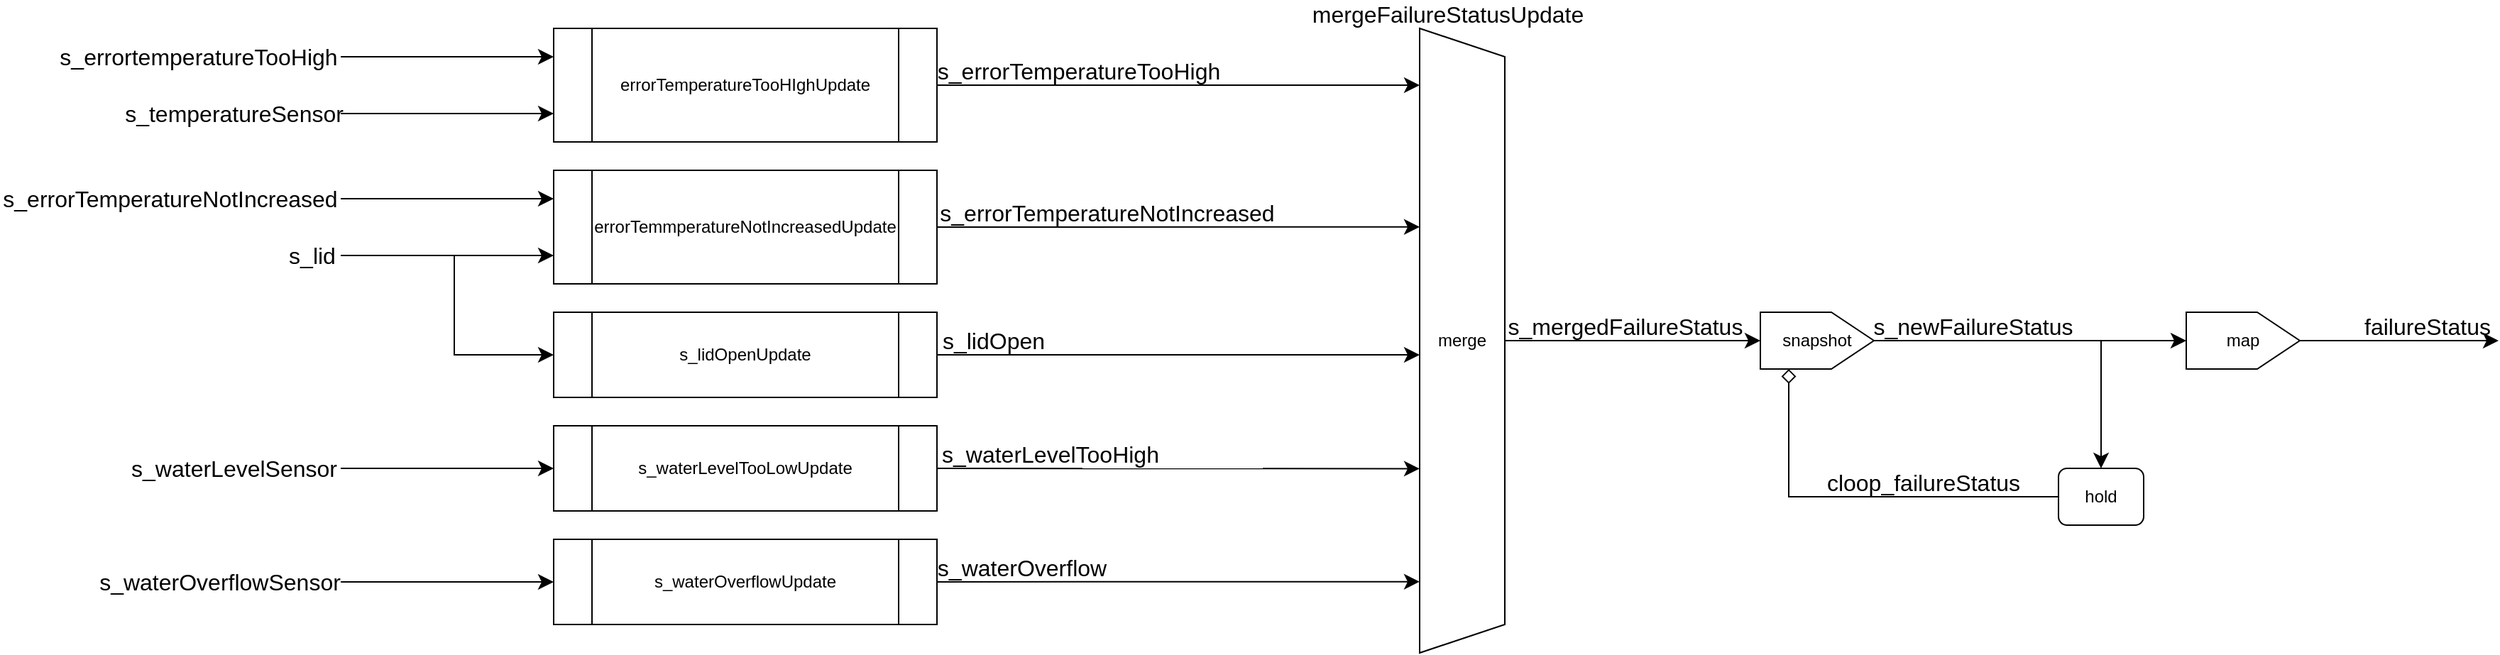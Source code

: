 <mxfile version="24.7.7">
  <diagram name="ページ1" id="DPECkVNB3UgCOBVVeCfZ">
    <mxGraphModel dx="3964" dy="2036" grid="1" gridSize="10" guides="1" tooltips="1" connect="1" arrows="1" fold="1" page="0" pageScale="1" pageWidth="827" pageHeight="1169" math="0" shadow="0">
      <root>
        <mxCell id="0" />
        <mxCell id="1" parent="0" />
        <mxCell id="ddpWuqFsvYL7ooWmANMH-38" style="edgeStyle=none;curved=1;rounded=0;orthogonalLoop=1;jettySize=auto;html=1;fontSize=12;startSize=8;endSize=8;" edge="1" parent="1" source="ddpWuqFsvYL7ooWmANMH-1" target="ddpWuqFsvYL7ooWmANMH-42">
          <mxGeometry relative="1" as="geometry">
            <mxPoint x="560" y="260" as="targetPoint" />
          </mxGeometry>
        </mxCell>
        <mxCell id="ddpWuqFsvYL7ooWmANMH-1" value="merge" style="shape=trapezoid;perimeter=trapezoidPerimeter;whiteSpace=wrap;html=1;fixedSize=1;direction=south;" vertex="1" parent="1">
          <mxGeometry x="320" y="40" width="60" height="440" as="geometry" />
        </mxCell>
        <mxCell id="ddpWuqFsvYL7ooWmANMH-2" value="s_errorTemperatureNotIncreased" style="text;html=1;align=center;verticalAlign=middle;whiteSpace=wrap;rounded=0;fontSize=16;" vertex="1" parent="1">
          <mxGeometry x="-20" y="160" width="240" height="20" as="geometry" />
        </mxCell>
        <mxCell id="ddpWuqFsvYL7ooWmANMH-3" value="s_errorTemperatureTooHigh" style="text;html=1;align=center;verticalAlign=middle;whiteSpace=wrap;rounded=0;fontSize=16;" vertex="1" parent="1">
          <mxGeometry x="-20" y="60" width="200" height="20" as="geometry" />
        </mxCell>
        <mxCell id="ddpWuqFsvYL7ooWmANMH-5" value="s_waterOverflow" style="text;html=1;align=center;verticalAlign=middle;whiteSpace=wrap;rounded=0;fontSize=16;" vertex="1" parent="1">
          <mxGeometry x="-20" y="410" width="120" height="20" as="geometry" />
        </mxCell>
        <mxCell id="ddpWuqFsvYL7ooWmANMH-6" value="s_waterLevelTooHigh" style="text;html=1;align=center;verticalAlign=middle;whiteSpace=wrap;rounded=0;fontSize=16;" vertex="1" parent="1">
          <mxGeometry x="-20" y="330" width="160" height="20" as="geometry" />
        </mxCell>
        <mxCell id="ddpWuqFsvYL7ooWmANMH-7" value="s_lidOpen" style="text;html=1;align=center;verticalAlign=middle;whiteSpace=wrap;rounded=0;fontSize=16;" vertex="1" parent="1">
          <mxGeometry x="-20" y="250" width="80" height="20" as="geometry" />
        </mxCell>
        <mxCell id="ddpWuqFsvYL7ooWmANMH-19" style="edgeStyle=none;curved=1;rounded=0;orthogonalLoop=1;jettySize=auto;html=1;exitX=1;exitY=0.5;exitDx=0;exitDy=0;fontSize=12;startSize=8;endSize=8;entryX=0.091;entryY=1;entryDx=0;entryDy=0;entryPerimeter=0;" edge="1" parent="1" source="ddpWuqFsvYL7ooWmANMH-8" target="ddpWuqFsvYL7ooWmANMH-1">
          <mxGeometry relative="1" as="geometry">
            <mxPoint x="240" y="80" as="targetPoint" />
          </mxGeometry>
        </mxCell>
        <mxCell id="ddpWuqFsvYL7ooWmANMH-8" value="errorTemperatureTooHIghUpdate" style="shape=process;whiteSpace=wrap;html=1;backgroundOutline=1;" vertex="1" parent="1">
          <mxGeometry x="-290" y="40" width="270" height="80" as="geometry" />
        </mxCell>
        <mxCell id="ddpWuqFsvYL7ooWmANMH-18" style="edgeStyle=none;curved=1;rounded=0;orthogonalLoop=1;jettySize=auto;html=1;fontSize=12;startSize=8;endSize=8;entryX=0.318;entryY=1;entryDx=0;entryDy=0;entryPerimeter=0;" edge="1" parent="1" source="ddpWuqFsvYL7ooWmANMH-9" target="ddpWuqFsvYL7ooWmANMH-1">
          <mxGeometry relative="1" as="geometry">
            <mxPoint x="240" y="180" as="targetPoint" />
          </mxGeometry>
        </mxCell>
        <mxCell id="ddpWuqFsvYL7ooWmANMH-9" value="errorTemmperatureNotIncreasedUpdate" style="shape=process;whiteSpace=wrap;html=1;backgroundOutline=1;" vertex="1" parent="1">
          <mxGeometry x="-290" y="140" width="270" height="80" as="geometry" />
        </mxCell>
        <mxCell id="ddpWuqFsvYL7ooWmANMH-15" style="edgeStyle=none;curved=1;rounded=0;orthogonalLoop=1;jettySize=auto;html=1;fontSize=12;startSize=8;endSize=8;entryX=0.886;entryY=1;entryDx=0;entryDy=0;entryPerimeter=0;" edge="1" parent="1" source="ddpWuqFsvYL7ooWmANMH-10" target="ddpWuqFsvYL7ooWmANMH-1">
          <mxGeometry relative="1" as="geometry">
            <mxPoint x="240" y="430" as="targetPoint" />
          </mxGeometry>
        </mxCell>
        <mxCell id="ddpWuqFsvYL7ooWmANMH-10" value="s_waterOverflowUpdate" style="shape=process;whiteSpace=wrap;html=1;backgroundOutline=1;" vertex="1" parent="1">
          <mxGeometry x="-290" y="400" width="270" height="60" as="geometry" />
        </mxCell>
        <mxCell id="ddpWuqFsvYL7ooWmANMH-14" style="edgeStyle=none;curved=1;rounded=0;orthogonalLoop=1;jettySize=auto;html=1;fontSize=12;startSize=8;endSize=8;entryX=0.705;entryY=1;entryDx=0;entryDy=0;entryPerimeter=0;" edge="1" parent="1" source="ddpWuqFsvYL7ooWmANMH-11" target="ddpWuqFsvYL7ooWmANMH-1">
          <mxGeometry relative="1" as="geometry">
            <mxPoint x="240" y="350" as="targetPoint" />
          </mxGeometry>
        </mxCell>
        <mxCell id="ddpWuqFsvYL7ooWmANMH-11" value="s_waterLevelTooLowUpdate" style="shape=process;whiteSpace=wrap;html=1;backgroundOutline=1;" vertex="1" parent="1">
          <mxGeometry x="-290" y="320" width="270" height="60" as="geometry" />
        </mxCell>
        <mxCell id="ddpWuqFsvYL7ooWmANMH-13" style="edgeStyle=none;curved=1;rounded=0;orthogonalLoop=1;jettySize=auto;html=1;fontSize=12;startSize=8;endSize=8;" edge="1" parent="1" source="ddpWuqFsvYL7ooWmANMH-12">
          <mxGeometry relative="1" as="geometry">
            <mxPoint x="320" y="270" as="targetPoint" />
          </mxGeometry>
        </mxCell>
        <mxCell id="ddpWuqFsvYL7ooWmANMH-12" value="s_lidOpenUpdate" style="shape=process;whiteSpace=wrap;html=1;backgroundOutline=1;" vertex="1" parent="1">
          <mxGeometry x="-290" y="240" width="270" height="60" as="geometry" />
        </mxCell>
        <mxCell id="ddpWuqFsvYL7ooWmANMH-16" style="edgeStyle=none;curved=1;rounded=0;orthogonalLoop=1;jettySize=auto;html=1;exitX=0.5;exitY=1;exitDx=0;exitDy=0;fontSize=12;startSize=8;endSize=8;" edge="1" parent="1" source="ddpWuqFsvYL7ooWmANMH-5" target="ddpWuqFsvYL7ooWmANMH-5">
          <mxGeometry relative="1" as="geometry" />
        </mxCell>
        <mxCell id="ddpWuqFsvYL7ooWmANMH-22" style="edgeStyle=none;curved=1;rounded=0;orthogonalLoop=1;jettySize=auto;html=1;entryX=0;entryY=0.25;entryDx=0;entryDy=0;fontSize=12;startSize=8;endSize=8;" edge="1" parent="1" source="ddpWuqFsvYL7ooWmANMH-20" target="ddpWuqFsvYL7ooWmANMH-8">
          <mxGeometry relative="1" as="geometry" />
        </mxCell>
        <mxCell id="ddpWuqFsvYL7ooWmANMH-20" value="s_errortemperatureTooHigh" style="text;html=1;align=center;verticalAlign=middle;whiteSpace=wrap;rounded=0;fontSize=16;" vertex="1" parent="1">
          <mxGeometry x="-640" y="50" width="200" height="20" as="geometry" />
        </mxCell>
        <mxCell id="ddpWuqFsvYL7ooWmANMH-23" style="edgeStyle=none;curved=1;rounded=0;orthogonalLoop=1;jettySize=auto;html=1;entryX=0;entryY=0.75;entryDx=0;entryDy=0;fontSize=12;startSize=8;endSize=8;" edge="1" parent="1" source="ddpWuqFsvYL7ooWmANMH-21" target="ddpWuqFsvYL7ooWmANMH-8">
          <mxGeometry relative="1" as="geometry" />
        </mxCell>
        <mxCell id="ddpWuqFsvYL7ooWmANMH-21" value="s_temperatureSensor" style="text;html=1;align=center;verticalAlign=middle;whiteSpace=wrap;rounded=0;fontSize=16;" vertex="1" parent="1">
          <mxGeometry x="-590" y="90" width="150" height="20" as="geometry" />
        </mxCell>
        <mxCell id="ddpWuqFsvYL7ooWmANMH-24" style="edgeStyle=none;curved=1;rounded=0;orthogonalLoop=1;jettySize=auto;html=1;entryX=0.5;entryY=1;entryDx=0;entryDy=0;fontSize=12;startSize=8;endSize=8;" edge="1" parent="1" source="ddpWuqFsvYL7ooWmANMH-7" target="ddpWuqFsvYL7ooWmANMH-7">
          <mxGeometry relative="1" as="geometry" />
        </mxCell>
        <mxCell id="ddpWuqFsvYL7ooWmANMH-27" style="edgeStyle=none;curved=1;rounded=0;orthogonalLoop=1;jettySize=auto;html=1;entryX=0;entryY=0.25;entryDx=0;entryDy=0;fontSize=12;startSize=8;endSize=8;" edge="1" parent="1" source="ddpWuqFsvYL7ooWmANMH-26" target="ddpWuqFsvYL7ooWmANMH-9">
          <mxGeometry relative="1" as="geometry" />
        </mxCell>
        <mxCell id="ddpWuqFsvYL7ooWmANMH-26" value="s_errorTemperatureNotIncreased" style="text;html=1;align=center;verticalAlign=middle;whiteSpace=wrap;rounded=0;fontSize=16;" vertex="1" parent="1">
          <mxGeometry x="-680" y="150" width="240" height="20" as="geometry" />
        </mxCell>
        <mxCell id="ddpWuqFsvYL7ooWmANMH-29" style="edgeStyle=none;curved=1;rounded=0;orthogonalLoop=1;jettySize=auto;html=1;entryX=0;entryY=0.75;entryDx=0;entryDy=0;fontSize=12;startSize=8;endSize=8;" edge="1" parent="1" source="ddpWuqFsvYL7ooWmANMH-28" target="ddpWuqFsvYL7ooWmANMH-9">
          <mxGeometry relative="1" as="geometry" />
        </mxCell>
        <mxCell id="ddpWuqFsvYL7ooWmANMH-30" style="edgeStyle=none;curved=0;rounded=0;orthogonalLoop=1;jettySize=auto;html=1;entryX=0;entryY=0.5;entryDx=0;entryDy=0;fontSize=12;startSize=8;endSize=8;" edge="1" parent="1" source="ddpWuqFsvYL7ooWmANMH-28" target="ddpWuqFsvYL7ooWmANMH-12">
          <mxGeometry relative="1" as="geometry">
            <Array as="points">
              <mxPoint x="-360" y="200" />
              <mxPoint x="-360" y="270" />
            </Array>
          </mxGeometry>
        </mxCell>
        <mxCell id="ddpWuqFsvYL7ooWmANMH-28" value="s_lid" style="text;html=1;align=center;verticalAlign=middle;whiteSpace=wrap;rounded=0;fontSize=16;" vertex="1" parent="1">
          <mxGeometry x="-480" y="190" width="40" height="20" as="geometry" />
        </mxCell>
        <mxCell id="ddpWuqFsvYL7ooWmANMH-33" style="edgeStyle=none;curved=1;rounded=0;orthogonalLoop=1;jettySize=auto;html=1;entryX=0;entryY=0.5;entryDx=0;entryDy=0;fontSize=12;startSize=8;endSize=8;" edge="1" parent="1" source="ddpWuqFsvYL7ooWmANMH-32" target="ddpWuqFsvYL7ooWmANMH-11">
          <mxGeometry relative="1" as="geometry" />
        </mxCell>
        <mxCell id="ddpWuqFsvYL7ooWmANMH-32" value="s_waterLevelSensor" style="text;html=1;align=center;verticalAlign=middle;whiteSpace=wrap;rounded=0;fontSize=16;" vertex="1" parent="1">
          <mxGeometry x="-590" y="338.75" width="150" height="22.5" as="geometry" />
        </mxCell>
        <mxCell id="ddpWuqFsvYL7ooWmANMH-35" style="edgeStyle=none;curved=1;rounded=0;orthogonalLoop=1;jettySize=auto;html=1;entryX=0;entryY=0.5;entryDx=0;entryDy=0;fontSize=12;startSize=8;endSize=8;" edge="1" parent="1" source="ddpWuqFsvYL7ooWmANMH-34" target="ddpWuqFsvYL7ooWmANMH-10">
          <mxGeometry relative="1" as="geometry" />
        </mxCell>
        <mxCell id="ddpWuqFsvYL7ooWmANMH-34" value="s_waterOverflowSensor" style="text;html=1;align=center;verticalAlign=middle;whiteSpace=wrap;rounded=0;fontSize=16;" vertex="1" parent="1">
          <mxGeometry x="-610" y="420" width="170" height="20" as="geometry" />
        </mxCell>
        <mxCell id="ddpWuqFsvYL7ooWmANMH-36" style="edgeStyle=none;curved=1;rounded=0;orthogonalLoop=1;jettySize=auto;html=1;entryX=1;entryY=0.5;entryDx=0;entryDy=0;fontSize=12;startSize=8;endSize=8;" edge="1" parent="1" source="ddpWuqFsvYL7ooWmANMH-1" target="ddpWuqFsvYL7ooWmANMH-1">
          <mxGeometry relative="1" as="geometry" />
        </mxCell>
        <mxCell id="ddpWuqFsvYL7ooWmANMH-40" value="s_mergedFailureStatus" style="text;html=1;align=center;verticalAlign=middle;whiteSpace=wrap;rounded=0;fontSize=16;" vertex="1" parent="1">
          <mxGeometry x="380" y="240" width="170" height="20" as="geometry" />
        </mxCell>
        <mxCell id="ddpWuqFsvYL7ooWmANMH-41" value="mergeFailureStatusUpdate" style="text;html=1;align=center;verticalAlign=middle;whiteSpace=wrap;rounded=0;fontSize=16;rotation=0;" vertex="1" parent="1">
          <mxGeometry x="240" y="20" width="200" height="20" as="geometry" />
        </mxCell>
        <mxCell id="ddpWuqFsvYL7ooWmANMH-43" style="edgeStyle=none;curved=0;rounded=0;orthogonalLoop=1;jettySize=auto;html=1;exitX=0.5;exitY=1;exitDx=0;exitDy=0;fontSize=12;startSize=8;endSize=8;entryX=0.5;entryY=0;entryDx=0;entryDy=0;" edge="1" parent="1" source="ddpWuqFsvYL7ooWmANMH-42" target="ddpWuqFsvYL7ooWmANMH-46">
          <mxGeometry relative="1" as="geometry">
            <mxPoint x="810" y="260" as="targetPoint" />
            <Array as="points">
              <mxPoint x="800" y="260" />
            </Array>
          </mxGeometry>
        </mxCell>
        <mxCell id="ddpWuqFsvYL7ooWmANMH-51" style="edgeStyle=none;curved=1;rounded=0;orthogonalLoop=1;jettySize=auto;html=1;fontSize=12;startSize=8;endSize=8;entryX=0.5;entryY=0;entryDx=0;entryDy=0;" edge="1" parent="1" source="ddpWuqFsvYL7ooWmANMH-42" target="ddpWuqFsvYL7ooWmANMH-52">
          <mxGeometry relative="1" as="geometry">
            <mxPoint x="880" y="260" as="targetPoint" />
          </mxGeometry>
        </mxCell>
        <mxCell id="ddpWuqFsvYL7ooWmANMH-42" value="snapshot" style="shape=offPageConnector;whiteSpace=wrap;html=1;direction=north;" vertex="1" parent="1">
          <mxGeometry x="560" y="240" width="80" height="40" as="geometry" />
        </mxCell>
        <mxCell id="ddpWuqFsvYL7ooWmANMH-45" value="s_newFailureStatus" style="text;html=1;align=center;verticalAlign=middle;whiteSpace=wrap;rounded=0;fontSize=16;" vertex="1" parent="1">
          <mxGeometry x="640" y="240" width="140" height="20" as="geometry" />
        </mxCell>
        <mxCell id="ddpWuqFsvYL7ooWmANMH-50" style="edgeStyle=none;curved=0;rounded=0;orthogonalLoop=1;jettySize=auto;html=1;exitX=0;exitY=0.5;exitDx=0;exitDy=0;entryX=0;entryY=0.25;entryDx=0;entryDy=0;fontSize=12;startSize=8;endSize=8;endArrow=diamond;endFill=0;" edge="1" parent="1" source="ddpWuqFsvYL7ooWmANMH-46" target="ddpWuqFsvYL7ooWmANMH-42">
          <mxGeometry relative="1" as="geometry">
            <Array as="points">
              <mxPoint x="580" y="370" />
            </Array>
          </mxGeometry>
        </mxCell>
        <mxCell id="ddpWuqFsvYL7ooWmANMH-46" value="hold" style="rounded=1;whiteSpace=wrap;html=1;" vertex="1" parent="1">
          <mxGeometry x="770" y="350" width="60" height="40" as="geometry" />
        </mxCell>
        <mxCell id="ddpWuqFsvYL7ooWmANMH-48" value="cloop_failureStatus" style="text;html=1;align=center;verticalAlign=middle;whiteSpace=wrap;rounded=0;fontSize=16;" vertex="1" parent="1">
          <mxGeometry x="600" y="350" width="150" height="20" as="geometry" />
        </mxCell>
        <mxCell id="ddpWuqFsvYL7ooWmANMH-53" style="edgeStyle=none;curved=1;rounded=0;orthogonalLoop=1;jettySize=auto;html=1;fontSize=12;startSize=8;endSize=8;" edge="1" parent="1" source="ddpWuqFsvYL7ooWmANMH-52">
          <mxGeometry relative="1" as="geometry">
            <mxPoint x="1080" y="260" as="targetPoint" />
          </mxGeometry>
        </mxCell>
        <mxCell id="ddpWuqFsvYL7ooWmANMH-52" value="map" style="shape=offPageConnector;whiteSpace=wrap;html=1;direction=north;" vertex="1" parent="1">
          <mxGeometry x="860" y="240" width="80" height="40" as="geometry" />
        </mxCell>
        <mxCell id="ddpWuqFsvYL7ooWmANMH-54" value="failureStatus" style="text;html=1;align=center;verticalAlign=middle;whiteSpace=wrap;rounded=0;fontSize=16;" vertex="1" parent="1">
          <mxGeometry x="980" y="240" width="100" height="20" as="geometry" />
        </mxCell>
      </root>
    </mxGraphModel>
  </diagram>
</mxfile>
